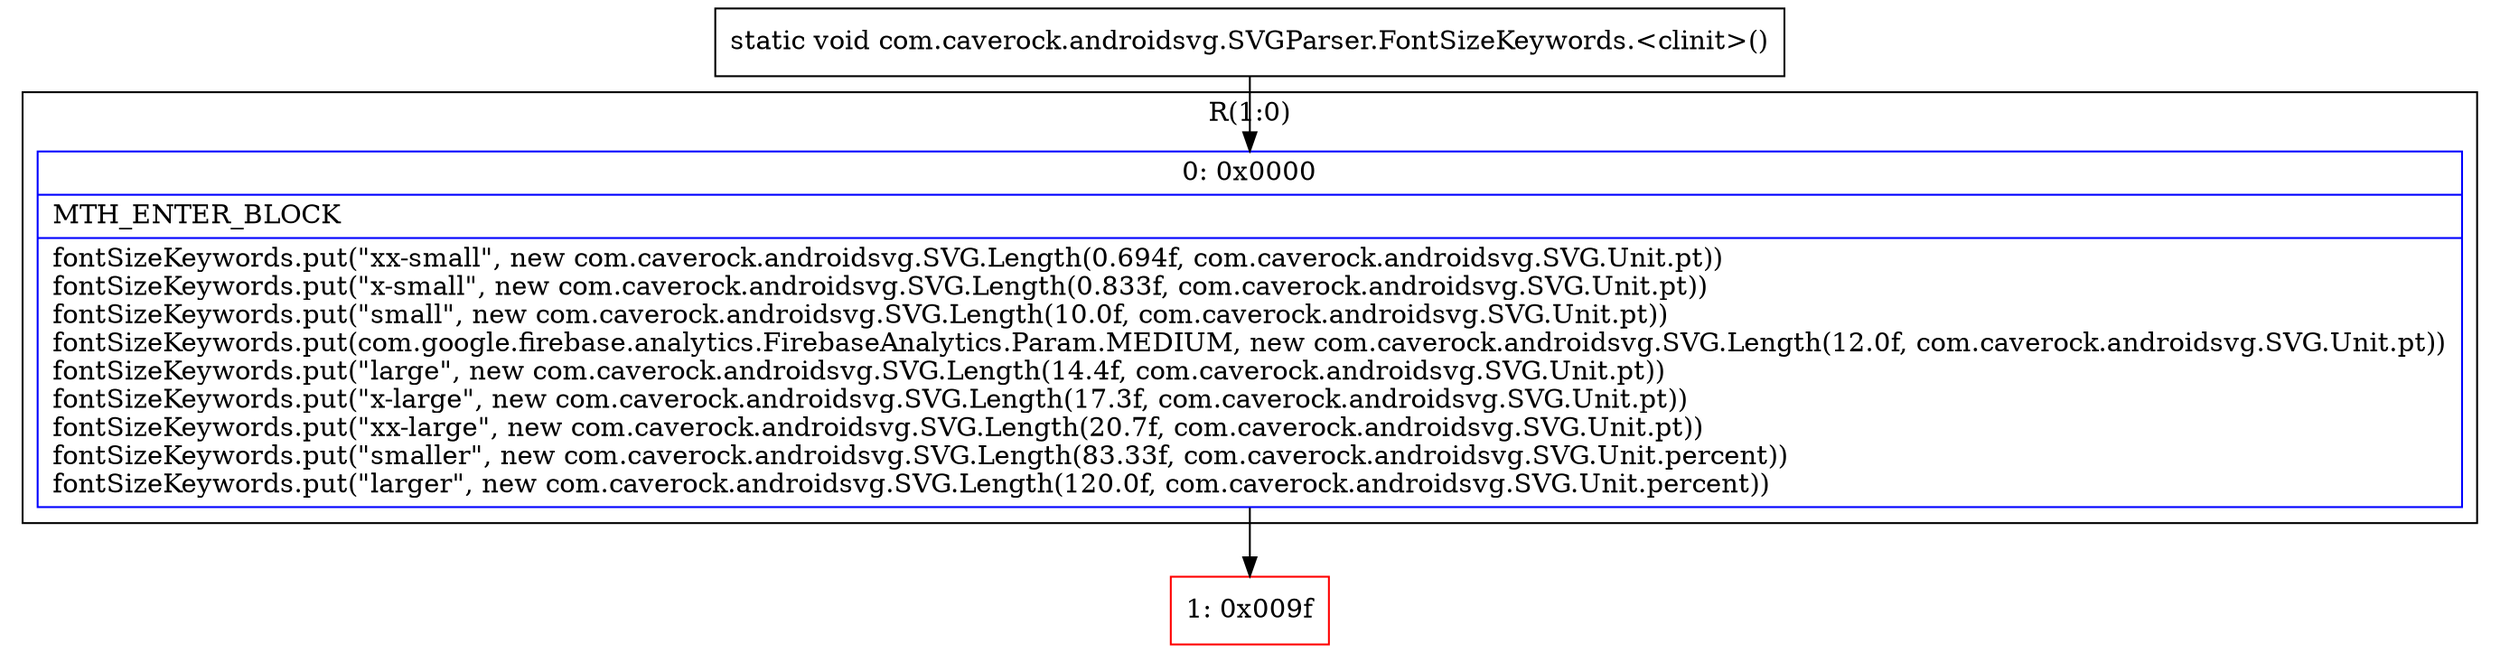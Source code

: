 digraph "CFG forcom.caverock.androidsvg.SVGParser.FontSizeKeywords.\<clinit\>()V" {
subgraph cluster_Region_1736467455 {
label = "R(1:0)";
node [shape=record,color=blue];
Node_0 [shape=record,label="{0\:\ 0x0000|MTH_ENTER_BLOCK\l|fontSizeKeywords.put(\"xx\-small\", new com.caverock.androidsvg.SVG.Length(0.694f, com.caverock.androidsvg.SVG.Unit.pt))\lfontSizeKeywords.put(\"x\-small\", new com.caverock.androidsvg.SVG.Length(0.833f, com.caverock.androidsvg.SVG.Unit.pt))\lfontSizeKeywords.put(\"small\", new com.caverock.androidsvg.SVG.Length(10.0f, com.caverock.androidsvg.SVG.Unit.pt))\lfontSizeKeywords.put(com.google.firebase.analytics.FirebaseAnalytics.Param.MEDIUM, new com.caverock.androidsvg.SVG.Length(12.0f, com.caverock.androidsvg.SVG.Unit.pt))\lfontSizeKeywords.put(\"large\", new com.caverock.androidsvg.SVG.Length(14.4f, com.caverock.androidsvg.SVG.Unit.pt))\lfontSizeKeywords.put(\"x\-large\", new com.caverock.androidsvg.SVG.Length(17.3f, com.caverock.androidsvg.SVG.Unit.pt))\lfontSizeKeywords.put(\"xx\-large\", new com.caverock.androidsvg.SVG.Length(20.7f, com.caverock.androidsvg.SVG.Unit.pt))\lfontSizeKeywords.put(\"smaller\", new com.caverock.androidsvg.SVG.Length(83.33f, com.caverock.androidsvg.SVG.Unit.percent))\lfontSizeKeywords.put(\"larger\", new com.caverock.androidsvg.SVG.Length(120.0f, com.caverock.androidsvg.SVG.Unit.percent))\l}"];
}
Node_1 [shape=record,color=red,label="{1\:\ 0x009f}"];
MethodNode[shape=record,label="{static void com.caverock.androidsvg.SVGParser.FontSizeKeywords.\<clinit\>() }"];
MethodNode -> Node_0;
Node_0 -> Node_1;
}

